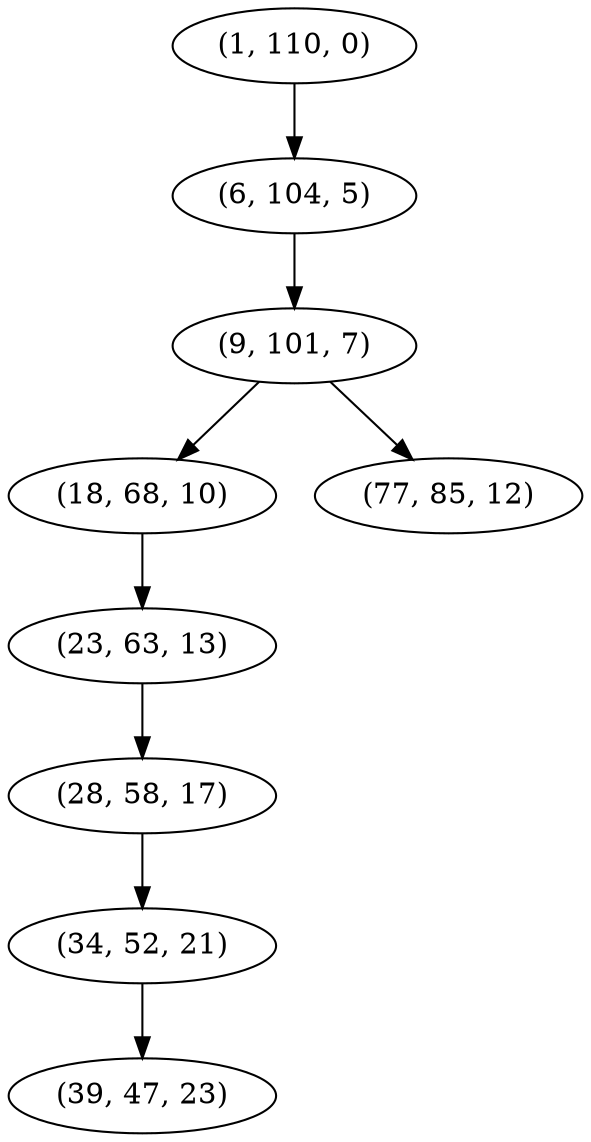 digraph tree {
    "(1, 110, 0)";
    "(6, 104, 5)";
    "(9, 101, 7)";
    "(18, 68, 10)";
    "(23, 63, 13)";
    "(28, 58, 17)";
    "(34, 52, 21)";
    "(39, 47, 23)";
    "(77, 85, 12)";
    "(1, 110, 0)" -> "(6, 104, 5)";
    "(6, 104, 5)" -> "(9, 101, 7)";
    "(9, 101, 7)" -> "(18, 68, 10)";
    "(9, 101, 7)" -> "(77, 85, 12)";
    "(18, 68, 10)" -> "(23, 63, 13)";
    "(23, 63, 13)" -> "(28, 58, 17)";
    "(28, 58, 17)" -> "(34, 52, 21)";
    "(34, 52, 21)" -> "(39, 47, 23)";
}
